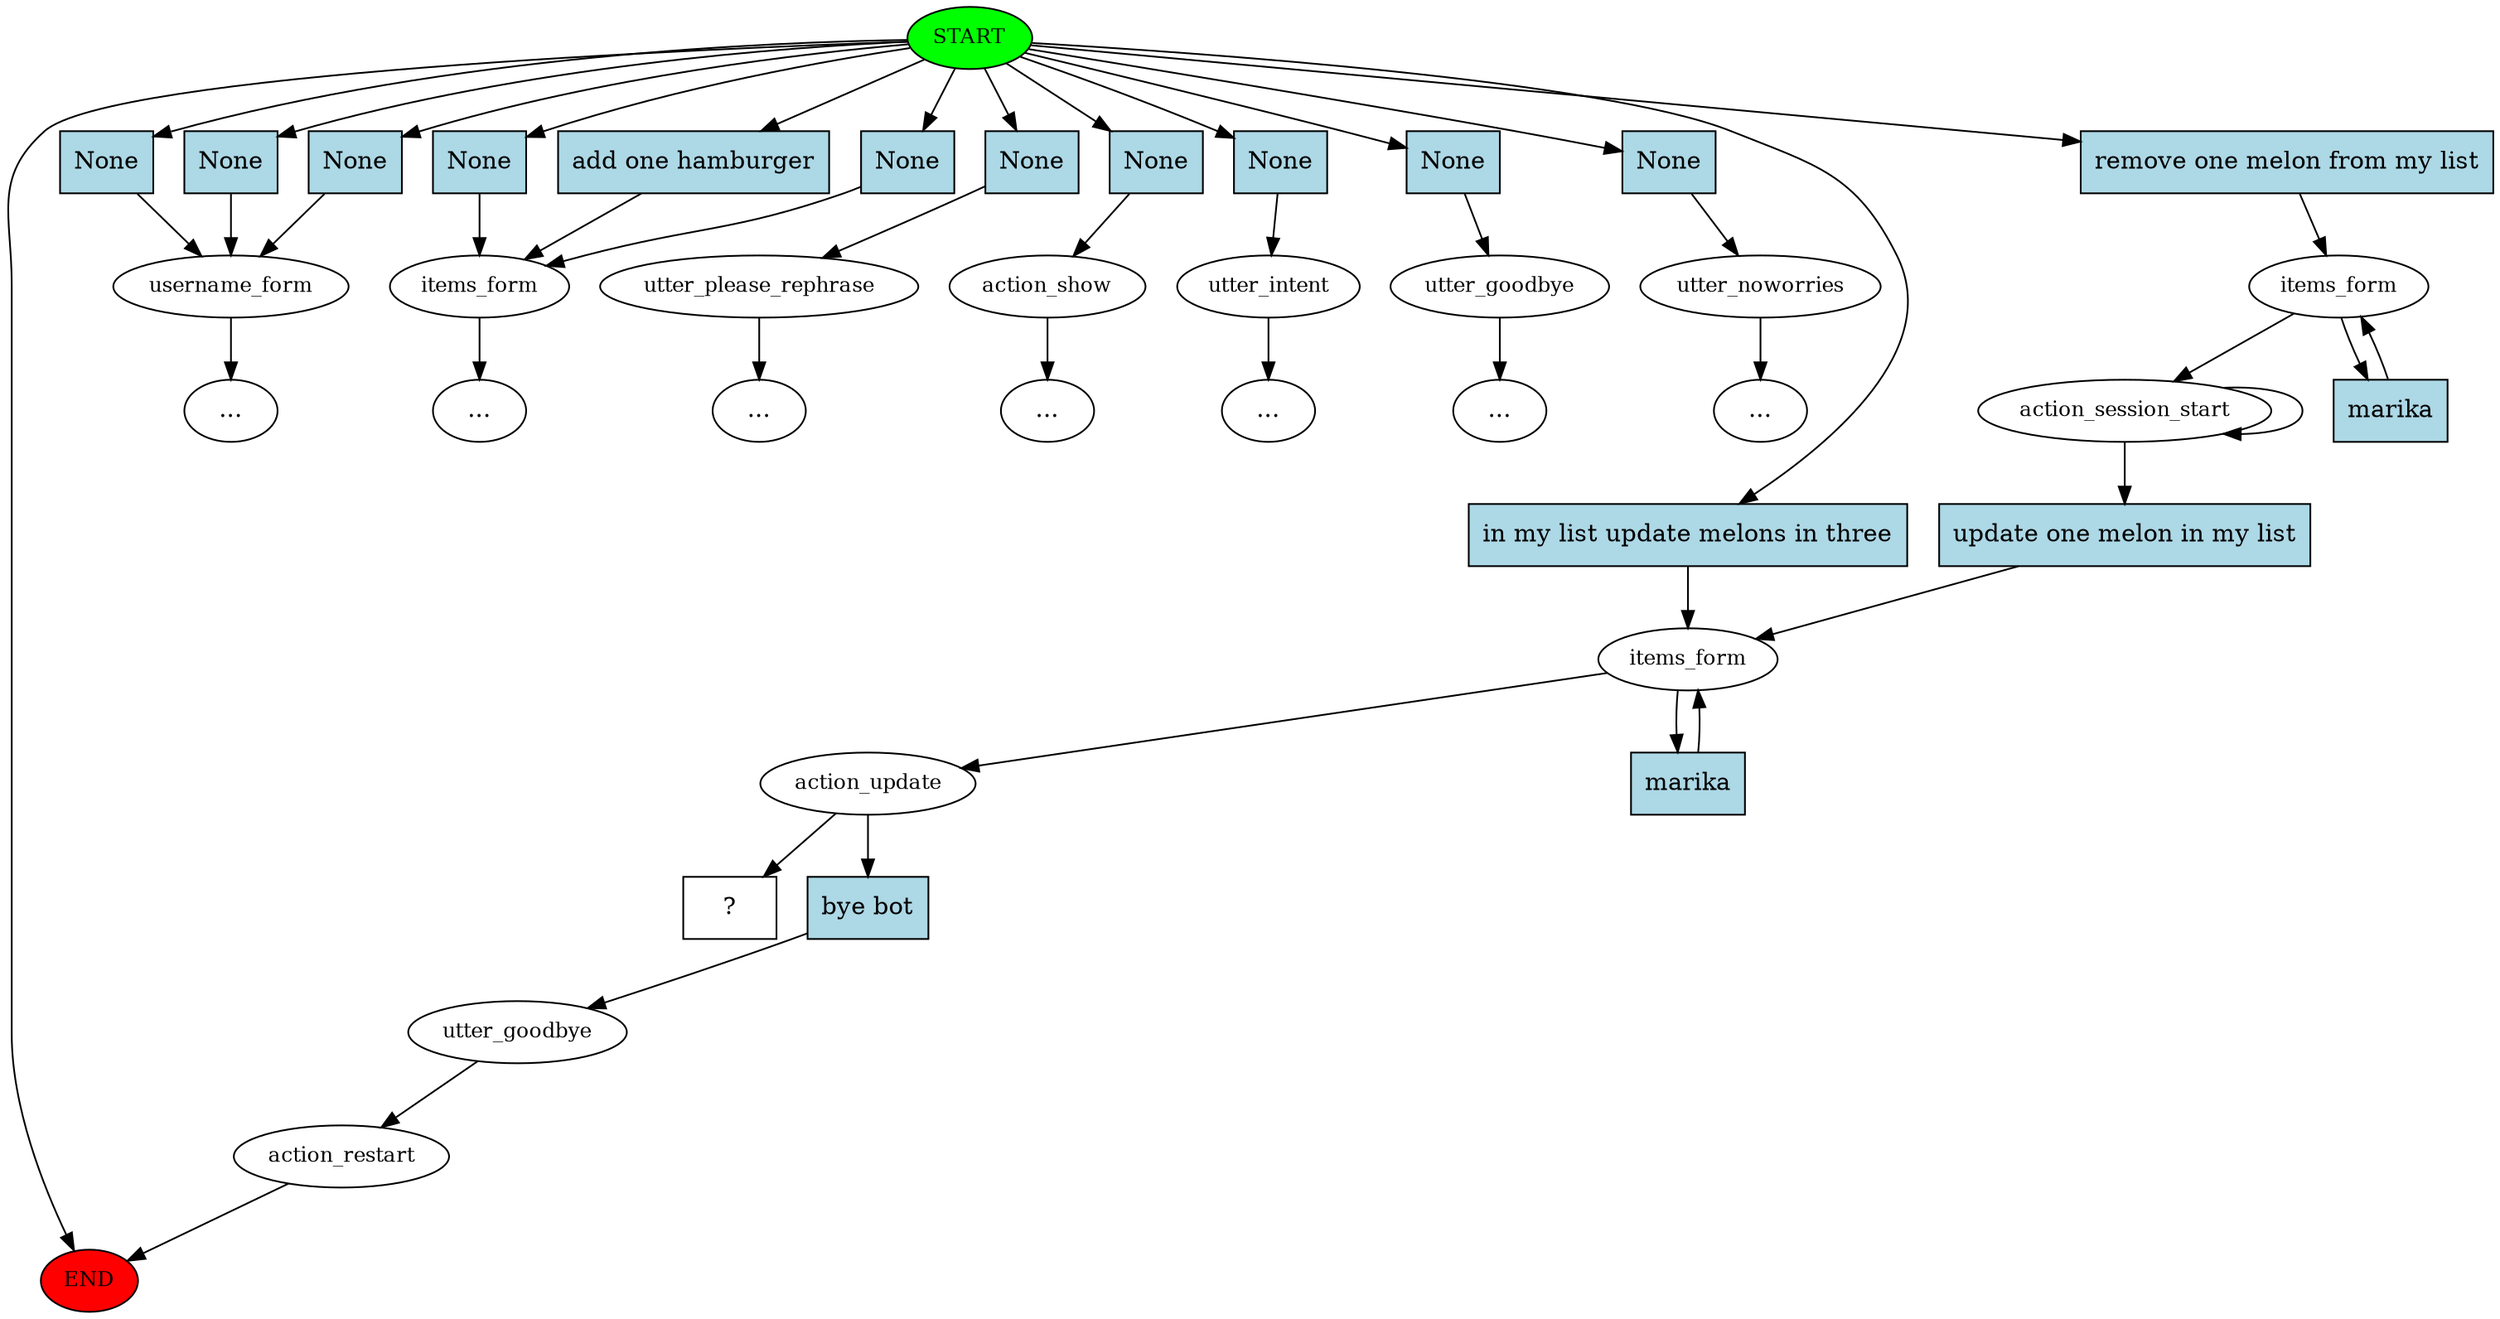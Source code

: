 digraph  {
0 [class="start active", fillcolor=green, fontsize=12, label=START, style=filled];
"-1" [class=end, fillcolor=red, fontsize=12, label=END, style=filled];
1 [class="", fontsize=12, label=username_form];
15 [class="", fontsize=12, label=items_form];
33 [class="", fontsize=12, label=utter_please_rephrase];
"-35" [class=ellipsis, label="..."];
42 [class="", fontsize=12, label=action_show];
"-44" [class=ellipsis, label="..."];
44 [class="", fontsize=12, label=utter_intent];
"-59" [class=ellipsis, label="..."];
"-70" [class=ellipsis, label="..."];
70 [class="", fontsize=12, label=utter_goodbye];
"-72" [class=ellipsis, label="..."];
71 [class="", fontsize=12, label=utter_noworries];
"-73" [class=ellipsis, label="..."];
72 [class=active, fontsize=12, label=items_form];
74 [class=active, fontsize=12, label=action_update];
75 [class="", fontsize=12, label=utter_goodbye];
76 [class="", fontsize=12, label=action_restart];
"-74" [class=ellipsis, label="..."];
78 [class=active, fontsize=12, label=items_form];
80 [class=active, fontsize=12, label=action_session_start];
85 [class="intent dashed active", label="  ?  ", shape=rect];
86 [class=intent, fillcolor=lightblue, label=None, shape=rect, style=filled];
87 [class=intent, fillcolor=lightblue, label=None, shape=rect, style=filled];
88 [class=intent, fillcolor=lightblue, label=None, shape=rect, style=filled];
89 [class=intent, fillcolor=lightblue, label=None, shape=rect, style=filled];
90 [class=intent, fillcolor=lightblue, label="add one hamburger", shape=rect, style=filled];
91 [class=intent, fillcolor=lightblue, label=None, shape=rect, style=filled];
92 [class=intent, fillcolor=lightblue, label=None, shape=rect, style=filled];
93 [class=intent, fillcolor=lightblue, label=None, shape=rect, style=filled];
94 [class=intent, fillcolor=lightblue, label=None, shape=rect, style=filled];
95 [class=intent, fillcolor=lightblue, label=None, shape=rect, style=filled];
96 [class=intent, fillcolor=lightblue, label=None, shape=rect, style=filled];
97 [class=intent, fillcolor=lightblue, label="in my list update melons in three", shape=rect, style=filled];
98 [class="intent active", fillcolor=lightblue, label="remove one melon from my list", shape=rect, style=filled];
99 [class="intent active", fillcolor=lightblue, label=marika, shape=rect, style=filled];
100 [class=intent, fillcolor=lightblue, label="bye bot", shape=rect, style=filled];
101 [class="intent active", fillcolor=lightblue, label=marika, shape=rect, style=filled];
102 [class="intent active", fillcolor=lightblue, label="update one melon in my list", shape=rect, style=filled];
0 -> "-1"  [class="", key=NONE, label=""];
0 -> 86  [class="", key=0];
0 -> 87  [class="", key=0];
0 -> 88  [class="", key=0];
0 -> 89  [class="", key=0];
0 -> 90  [class="", key=0];
0 -> 91  [class="", key=0];
0 -> 92  [class="", key=0];
0 -> 93  [class="", key=0];
0 -> 94  [class="", key=0];
0 -> 95  [class="", key=0];
0 -> 96  [class="", key=0];
0 -> 97  [class="", key=0];
0 -> 98  [class=active, key=0];
1 -> "-70"  [class="", key=NONE, label=""];
15 -> "-74"  [class="", key=NONE, label=""];
33 -> "-35"  [class="", key=NONE, label=""];
42 -> "-44"  [class="", key=NONE, label=""];
44 -> "-59"  [class="", key=NONE, label=""];
70 -> "-72"  [class="", key=NONE, label=""];
71 -> "-73"  [class="", key=NONE, label=""];
72 -> 74  [class=active, key=NONE, label=""];
72 -> 99  [class=active, key=0];
74 -> 85  [class=active, key=NONE, label=""];
74 -> 100  [class="", key=0];
75 -> 76  [class="", key=NONE, label=""];
76 -> "-1"  [class="", key=NONE, label=""];
78 -> 80  [class=active, key=NONE, label=""];
78 -> 101  [class=active, key=0];
80 -> 80  [class=active, key=NONE, label=""];
80 -> 102  [class=active, key=0];
86 -> 1  [class="", key=0];
87 -> 1  [class="", key=0];
88 -> 1  [class="", key=0];
89 -> 15  [class="", key=0];
90 -> 15  [class="", key=0];
91 -> 15  [class="", key=0];
92 -> 33  [class="", key=0];
93 -> 42  [class="", key=0];
94 -> 44  [class="", key=0];
95 -> 70  [class="", key=0];
96 -> 71  [class="", key=0];
97 -> 72  [class="", key=0];
98 -> 78  [class=active, key=0];
99 -> 72  [class=active, key=0];
100 -> 75  [class="", key=0];
101 -> 78  [class=active, key=0];
102 -> 72  [class=active, key=0];
}
